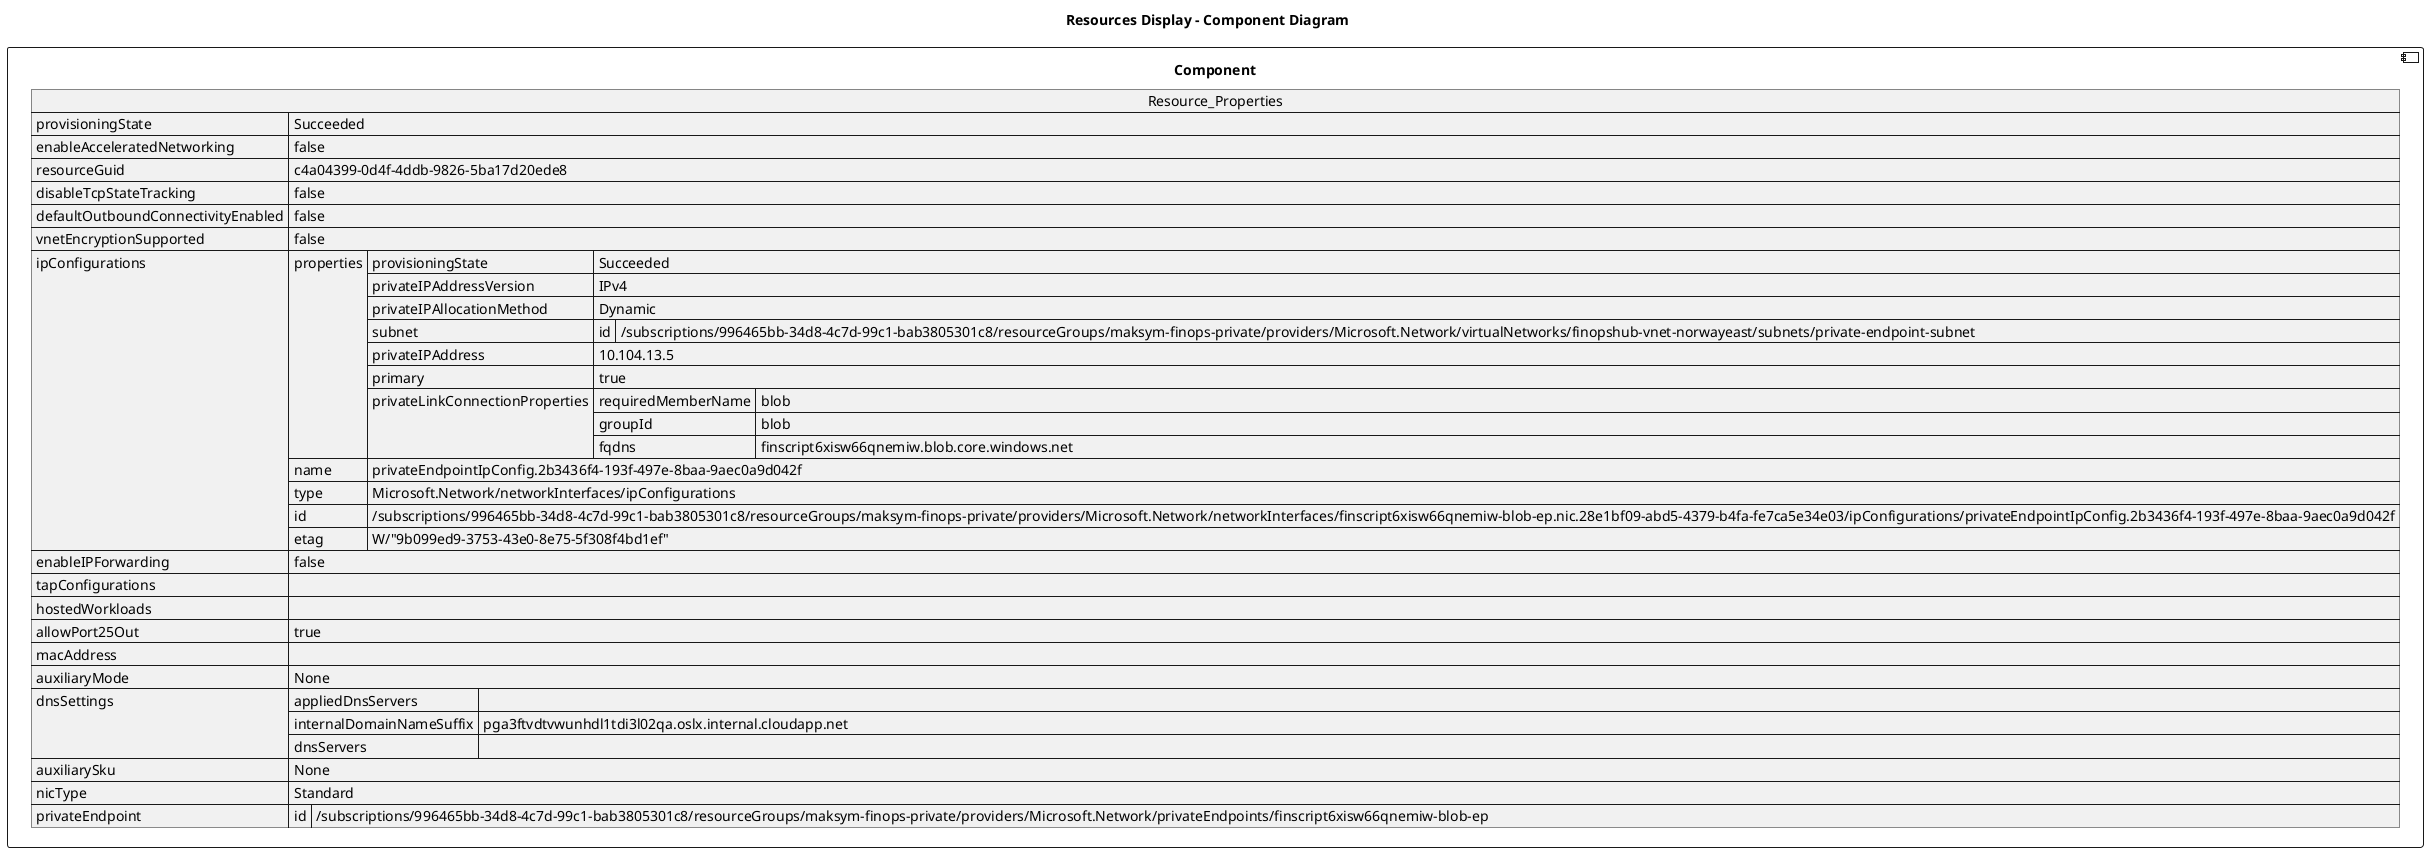 @startuml

title Resources Display - Component Diagram

component Component {

json  Resource_Properties {
  "provisioningState": "Succeeded",
  "enableAcceleratedNetworking": false,
  "resourceGuid": "c4a04399-0d4f-4ddb-9826-5ba17d20ede8",
  "disableTcpStateTracking": false,
  "defaultOutboundConnectivityEnabled": false,
  "vnetEncryptionSupported": false,
  "ipConfigurations": [
    {
      "properties": {
        "provisioningState": "Succeeded",
        "privateIPAddressVersion": "IPv4",
        "privateIPAllocationMethod": "Dynamic",
        "subnet": {
          "id": "/subscriptions/996465bb-34d8-4c7d-99c1-bab3805301c8/resourceGroups/maksym-finops-private/providers/Microsoft.Network/virtualNetworks/finopshub-vnet-norwayeast/subnets/private-endpoint-subnet"
        },
        "privateIPAddress": "10.104.13.5",
        "primary": true,
        "privateLinkConnectionProperties": {
          "requiredMemberName": "blob",
          "groupId": "blob",
          "fqdns": [
            "finscript6xisw66qnemiw.blob.core.windows.net"
          ]
        }
      },
      "name": "privateEndpointIpConfig.2b3436f4-193f-497e-8baa-9aec0a9d042f",
      "type": "Microsoft.Network/networkInterfaces/ipConfigurations",
      "id": "/subscriptions/996465bb-34d8-4c7d-99c1-bab3805301c8/resourceGroups/maksym-finops-private/providers/Microsoft.Network/networkInterfaces/finscript6xisw66qnemiw-blob-ep.nic.28e1bf09-abd5-4379-b4fa-fe7ca5e34e03/ipConfigurations/privateEndpointIpConfig.2b3436f4-193f-497e-8baa-9aec0a9d042f",
      "etag": "W/\"9b099ed9-3753-43e0-8e75-5f308f4bd1ef\""
    }
  ],
  "enableIPForwarding": false,
  "tapConfigurations": [],
  "hostedWorkloads": [],
  "allowPort25Out": true,
  "macAddress": "",
  "auxiliaryMode": "None",
  "dnsSettings": {
    "appliedDnsServers": [],
    "internalDomainNameSuffix": "pga3ftvdtvwunhdl1tdi3l02qa.oslx.internal.cloudapp.net",
    "dnsServers": []
  },
  "auxiliarySku": "None",
  "nicType": "Standard",
  "privateEndpoint": {
    "id": "/subscriptions/996465bb-34d8-4c7d-99c1-bab3805301c8/resourceGroups/maksym-finops-private/providers/Microsoft.Network/privateEndpoints/finscript6xisw66qnemiw-blob-ep"
  }
}
}
@enduml
